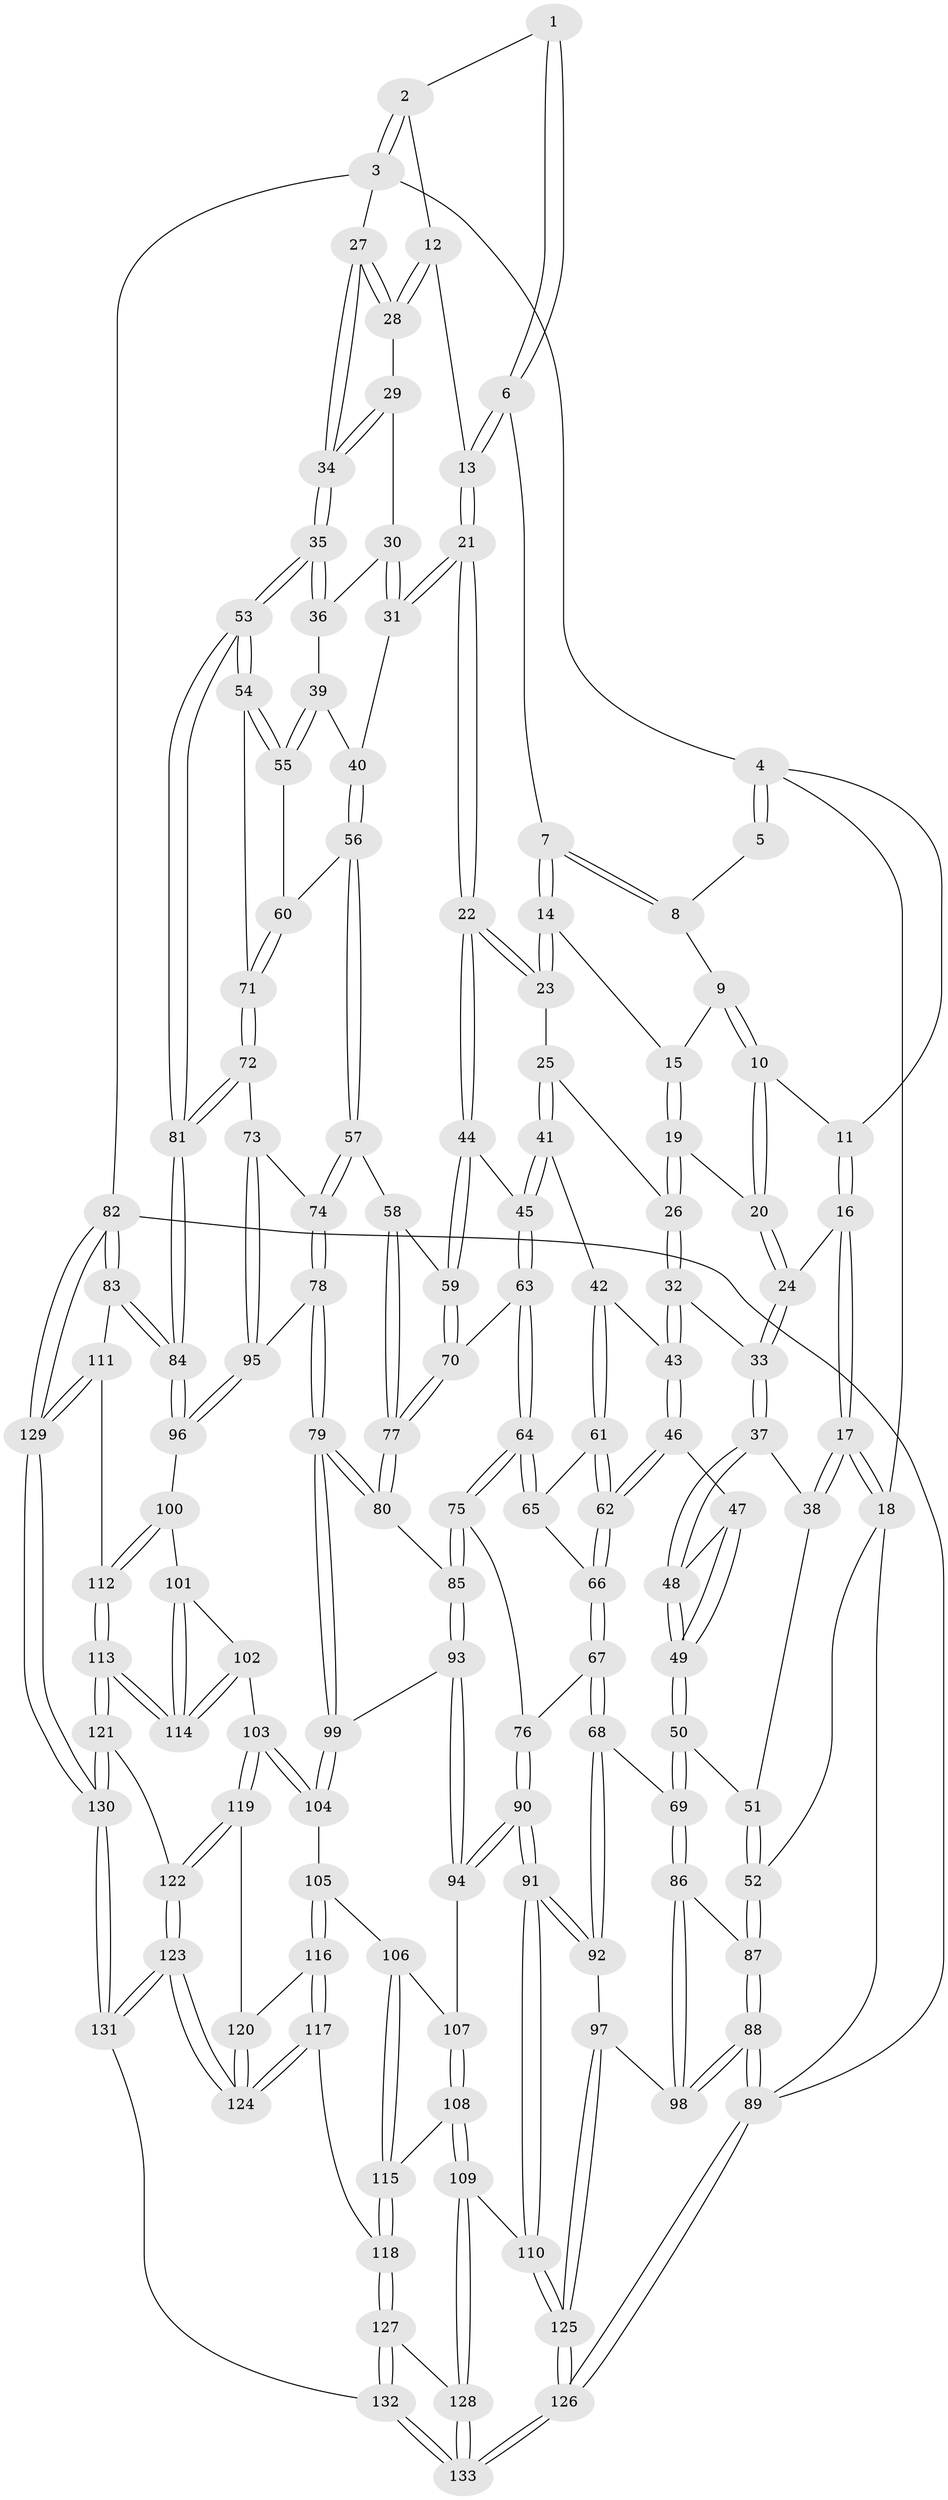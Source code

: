 // Generated by graph-tools (version 1.1) at 2025/03/03/09/25 03:03:21]
// undirected, 133 vertices, 329 edges
graph export_dot {
graph [start="1"]
  node [color=gray90,style=filled];
  1 [pos="+0.7657073858368226+0"];
  2 [pos="+0.9737300334227225+0"];
  3 [pos="+1+0"];
  4 [pos="+0.26539593254945476+0"];
  5 [pos="+0.5950150849791253+0"];
  6 [pos="+0.7185959570357512+0.11986523069890816"];
  7 [pos="+0.6133168287748547+0.1257650864741561"];
  8 [pos="+0.5950496209609017+0.010683540977187702"];
  9 [pos="+0.49764070009026823+0.10018890147690346"];
  10 [pos="+0.3018748700656954+0"];
  11 [pos="+0.26578937587303875+0"];
  12 [pos="+0.8018373209677867+0.1763882516883225"];
  13 [pos="+0.7733171996601069+0.17994392992868277"];
  14 [pos="+0.5868196207381152+0.14918483241182967"];
  15 [pos="+0.5293564266520159+0.13084962268225864"];
  16 [pos="+0.025463677511739162+0.18666435615518875"];
  17 [pos="+0+0.24407076774015965"];
  18 [pos="+0+0.2722608065092701"];
  19 [pos="+0.442655622906453+0.2217741180956217"];
  20 [pos="+0.2939069968489306+0.1770856701576627"];
  21 [pos="+0.7012579415754558+0.3209765901707896"];
  22 [pos="+0.700981626718034+0.3211921366486908"];
  23 [pos="+0.5859960962012821+0.2649913884636981"];
  24 [pos="+0.2824233592256245+0.19997917000354212"];
  25 [pos="+0.5220462884019965+0.29048776399052884"];
  26 [pos="+0.5200556549751243+0.2889490803633617"];
  27 [pos="+1+0"];
  28 [pos="+0.8886802818495132+0.19864778898424568"];
  29 [pos="+0.9154678378117914+0.27451408115172465"];
  30 [pos="+0.9134686269460783+0.2798296561538184"];
  31 [pos="+0.867391011130554+0.33809730555245415"];
  32 [pos="+0.3352332491155431+0.3049854353103217"];
  33 [pos="+0.27864941285794853+0.2236062673417991"];
  34 [pos="+1+0.29866917549924116"];
  35 [pos="+1+0.31754995930649665"];
  36 [pos="+0.9629351761731607+0.3586041015594917"];
  37 [pos="+0.2386233506593741+0.2724909295331932"];
  38 [pos="+0.12056429226029905+0.30862426663909853"];
  39 [pos="+0.957148879242816+0.3884200250012035"];
  40 [pos="+0.8735067794232014+0.3712469572047272"];
  41 [pos="+0.4955111044036457+0.3517469947400288"];
  42 [pos="+0.4466346958595093+0.3705538762654706"];
  43 [pos="+0.33538841140682796+0.3052394927412938"];
  44 [pos="+0.6958501557981291+0.3832855378083196"];
  45 [pos="+0.5399230102922186+0.42021461878294114"];
  46 [pos="+0.33384163804657+0.42688742803685653"];
  47 [pos="+0.2986553312106078+0.4278792498973159"];
  48 [pos="+0.23391905032852484+0.3042744967925509"];
  49 [pos="+0.18546084805274993+0.46887113097115674"];
  50 [pos="+0.1680685532515163+0.4914119388712139"];
  51 [pos="+0.11668178695641376+0.3770897972131091"];
  52 [pos="+0+0.3925257139307051"];
  53 [pos="+1+0.4851648168052049"];
  54 [pos="+1+0.4529192611446728"];
  55 [pos="+0.9807322608223883+0.4416339444505367"];
  56 [pos="+0.8657980902205912+0.44060634787646624"];
  57 [pos="+0.7908448809212502+0.4830098409069032"];
  58 [pos="+0.7819624522420797+0.47927690233225734"];
  59 [pos="+0.6979236906534502+0.39066015579415175"];
  60 [pos="+0.9070631212170954+0.45701470339972644"];
  61 [pos="+0.4335822767969156+0.3971058595301735"];
  62 [pos="+0.3455376702491578+0.4382513776163047"];
  63 [pos="+0.5287707009375843+0.5169753947230622"];
  64 [pos="+0.5137986693007799+0.527435518439066"];
  65 [pos="+0.4445618364126819+0.4578777179629942"];
  66 [pos="+0.3563975114832204+0.48945275940584043"];
  67 [pos="+0.35086246602506677+0.5269687269648148"];
  68 [pos="+0.1961178131488138+0.5662636944676394"];
  69 [pos="+0.1544349483036119+0.5307428110946684"];
  70 [pos="+0.6151008864997276+0.5227935025095616"];
  71 [pos="+0.9231243112600523+0.541311671596725"];
  72 [pos="+0.9202050008290444+0.5784278193586995"];
  73 [pos="+0.8962516758928304+0.5890104326663991"];
  74 [pos="+0.793917930241663+0.49137153821466956"];
  75 [pos="+0.5024393299651223+0.5457099449884694"];
  76 [pos="+0.40977770878173453+0.5760846487994766"];
  77 [pos="+0.6632478888725293+0.5782432456862431"];
  78 [pos="+0.763213197732598+0.6599527884072561"];
  79 [pos="+0.7342876127303414+0.6770231977441442"];
  80 [pos="+0.6654623660726035+0.5900985933792112"];
  81 [pos="+1+0.6338455574876981"];
  82 [pos="+1+1"];
  83 [pos="+1+0.8298672862134087"];
  84 [pos="+1+0.6982967352464375"];
  85 [pos="+0.5458563983515466+0.660740352013516"];
  86 [pos="+0.016028630437580668+0.5487491762994634"];
  87 [pos="+0+0.5562277215338987"];
  88 [pos="+0+0.865427062110675"];
  89 [pos="+0+1"];
  90 [pos="+0.3731021614220887+0.7233179900383188"];
  91 [pos="+0.2918264037068187+0.7736734868011658"];
  92 [pos="+0.2673136082123517+0.7650100151350169"];
  93 [pos="+0.5384385747051729+0.7260288836040555"];
  94 [pos="+0.5329848687432092+0.7317012535930935"];
  95 [pos="+0.8625586232646241+0.6498599447073401"];
  96 [pos="+0.924499675900053+0.7387519194886608"];
  97 [pos="+0.2568895017739296+0.7689239468162468"];
  98 [pos="+0.17013818279371515+0.7781669784254837"];
  99 [pos="+0.7194535123157397+0.7209073208632226"];
  100 [pos="+0.9022299888868789+0.7698116740273834"];
  101 [pos="+0.8780881135108366+0.7850786217178003"];
  102 [pos="+0.7707504578187213+0.8095125972648792"];
  103 [pos="+0.7571559546141529+0.809067865334053"];
  104 [pos="+0.7345125142634604+0.7690324314480224"];
  105 [pos="+0.5796148644980023+0.8375130307627927"];
  106 [pos="+0.551740759460315+0.8048920608246182"];
  107 [pos="+0.5350674202511629+0.7447473216556799"];
  108 [pos="+0.42370950728275814+0.8816555361016731"];
  109 [pos="+0.354705312005985+0.8924623878299855"];
  110 [pos="+0.32779833248324297+0.8541662261061581"];
  111 [pos="+1+0.8859936313825636"];
  112 [pos="+0.9685826145515888+0.8898449180740756"];
  113 [pos="+0.9014671272614709+0.9293517040766452"];
  114 [pos="+0.8975236537874769+0.9222540897025713"];
  115 [pos="+0.47684914917962673+0.8818624919103224"];
  116 [pos="+0.5938983371715431+0.8749416857484026"];
  117 [pos="+0.5934631299669425+0.8947660885643752"];
  118 [pos="+0.5266860947668565+0.9272469350972179"];
  119 [pos="+0.756261120108885+0.8116175357123517"];
  120 [pos="+0.7170357227008661+0.8385495987793545"];
  121 [pos="+0.8632374991185915+1"];
  122 [pos="+0.7562885992406776+0.8119833155274897"];
  123 [pos="+0.70637382188148+1"];
  124 [pos="+0.6392588075541673+0.9531939882916449"];
  125 [pos="+0.05577341798933565+1"];
  126 [pos="+0+1"];
  127 [pos="+0.523186916270333+0.9385922156840295"];
  128 [pos="+0.38047823193639607+1"];
  129 [pos="+0.849514515712758+1"];
  130 [pos="+0.8173657862801519+1"];
  131 [pos="+0.7210551538251653+1"];
  132 [pos="+0.6958952801166646+1"];
  133 [pos="+0.3683959262238706+1"];
  1 -- 2;
  1 -- 6;
  1 -- 6;
  2 -- 3;
  2 -- 3;
  2 -- 12;
  3 -- 4;
  3 -- 27;
  3 -- 82;
  4 -- 5;
  4 -- 5;
  4 -- 11;
  4 -- 18;
  5 -- 8;
  6 -- 7;
  6 -- 13;
  6 -- 13;
  7 -- 8;
  7 -- 8;
  7 -- 14;
  7 -- 14;
  8 -- 9;
  9 -- 10;
  9 -- 10;
  9 -- 15;
  10 -- 11;
  10 -- 20;
  10 -- 20;
  11 -- 16;
  11 -- 16;
  12 -- 13;
  12 -- 28;
  12 -- 28;
  13 -- 21;
  13 -- 21;
  14 -- 15;
  14 -- 23;
  14 -- 23;
  15 -- 19;
  15 -- 19;
  16 -- 17;
  16 -- 17;
  16 -- 24;
  17 -- 18;
  17 -- 18;
  17 -- 38;
  17 -- 38;
  18 -- 52;
  18 -- 89;
  19 -- 20;
  19 -- 26;
  19 -- 26;
  20 -- 24;
  20 -- 24;
  21 -- 22;
  21 -- 22;
  21 -- 31;
  21 -- 31;
  22 -- 23;
  22 -- 23;
  22 -- 44;
  22 -- 44;
  23 -- 25;
  24 -- 33;
  24 -- 33;
  25 -- 26;
  25 -- 41;
  25 -- 41;
  26 -- 32;
  26 -- 32;
  27 -- 28;
  27 -- 28;
  27 -- 34;
  27 -- 34;
  28 -- 29;
  29 -- 30;
  29 -- 34;
  29 -- 34;
  30 -- 31;
  30 -- 31;
  30 -- 36;
  31 -- 40;
  32 -- 33;
  32 -- 43;
  32 -- 43;
  33 -- 37;
  33 -- 37;
  34 -- 35;
  34 -- 35;
  35 -- 36;
  35 -- 36;
  35 -- 53;
  35 -- 53;
  36 -- 39;
  37 -- 38;
  37 -- 48;
  37 -- 48;
  38 -- 51;
  39 -- 40;
  39 -- 55;
  39 -- 55;
  40 -- 56;
  40 -- 56;
  41 -- 42;
  41 -- 45;
  41 -- 45;
  42 -- 43;
  42 -- 61;
  42 -- 61;
  43 -- 46;
  43 -- 46;
  44 -- 45;
  44 -- 59;
  44 -- 59;
  45 -- 63;
  45 -- 63;
  46 -- 47;
  46 -- 62;
  46 -- 62;
  47 -- 48;
  47 -- 49;
  47 -- 49;
  48 -- 49;
  48 -- 49;
  49 -- 50;
  49 -- 50;
  50 -- 51;
  50 -- 69;
  50 -- 69;
  51 -- 52;
  51 -- 52;
  52 -- 87;
  52 -- 87;
  53 -- 54;
  53 -- 54;
  53 -- 81;
  53 -- 81;
  54 -- 55;
  54 -- 55;
  54 -- 71;
  55 -- 60;
  56 -- 57;
  56 -- 57;
  56 -- 60;
  57 -- 58;
  57 -- 74;
  57 -- 74;
  58 -- 59;
  58 -- 77;
  58 -- 77;
  59 -- 70;
  59 -- 70;
  60 -- 71;
  60 -- 71;
  61 -- 62;
  61 -- 62;
  61 -- 65;
  62 -- 66;
  62 -- 66;
  63 -- 64;
  63 -- 64;
  63 -- 70;
  64 -- 65;
  64 -- 65;
  64 -- 75;
  64 -- 75;
  65 -- 66;
  66 -- 67;
  66 -- 67;
  67 -- 68;
  67 -- 68;
  67 -- 76;
  68 -- 69;
  68 -- 92;
  68 -- 92;
  69 -- 86;
  69 -- 86;
  70 -- 77;
  70 -- 77;
  71 -- 72;
  71 -- 72;
  72 -- 73;
  72 -- 81;
  72 -- 81;
  73 -- 74;
  73 -- 95;
  73 -- 95;
  74 -- 78;
  74 -- 78;
  75 -- 76;
  75 -- 85;
  75 -- 85;
  76 -- 90;
  76 -- 90;
  77 -- 80;
  77 -- 80;
  78 -- 79;
  78 -- 79;
  78 -- 95;
  79 -- 80;
  79 -- 80;
  79 -- 99;
  79 -- 99;
  80 -- 85;
  81 -- 84;
  81 -- 84;
  82 -- 83;
  82 -- 83;
  82 -- 129;
  82 -- 129;
  82 -- 89;
  83 -- 84;
  83 -- 84;
  83 -- 111;
  84 -- 96;
  84 -- 96;
  85 -- 93;
  85 -- 93;
  86 -- 87;
  86 -- 98;
  86 -- 98;
  87 -- 88;
  87 -- 88;
  88 -- 89;
  88 -- 89;
  88 -- 98;
  88 -- 98;
  89 -- 126;
  89 -- 126;
  90 -- 91;
  90 -- 91;
  90 -- 94;
  90 -- 94;
  91 -- 92;
  91 -- 92;
  91 -- 110;
  91 -- 110;
  92 -- 97;
  93 -- 94;
  93 -- 94;
  93 -- 99;
  94 -- 107;
  95 -- 96;
  95 -- 96;
  96 -- 100;
  97 -- 98;
  97 -- 125;
  97 -- 125;
  99 -- 104;
  99 -- 104;
  100 -- 101;
  100 -- 112;
  100 -- 112;
  101 -- 102;
  101 -- 114;
  101 -- 114;
  102 -- 103;
  102 -- 114;
  102 -- 114;
  103 -- 104;
  103 -- 104;
  103 -- 119;
  103 -- 119;
  104 -- 105;
  105 -- 106;
  105 -- 116;
  105 -- 116;
  106 -- 107;
  106 -- 115;
  106 -- 115;
  107 -- 108;
  107 -- 108;
  108 -- 109;
  108 -- 109;
  108 -- 115;
  109 -- 110;
  109 -- 128;
  109 -- 128;
  110 -- 125;
  110 -- 125;
  111 -- 112;
  111 -- 129;
  111 -- 129;
  112 -- 113;
  112 -- 113;
  113 -- 114;
  113 -- 114;
  113 -- 121;
  113 -- 121;
  115 -- 118;
  115 -- 118;
  116 -- 117;
  116 -- 117;
  116 -- 120;
  117 -- 118;
  117 -- 124;
  117 -- 124;
  118 -- 127;
  118 -- 127;
  119 -- 120;
  119 -- 122;
  119 -- 122;
  120 -- 124;
  120 -- 124;
  121 -- 122;
  121 -- 130;
  121 -- 130;
  122 -- 123;
  122 -- 123;
  123 -- 124;
  123 -- 124;
  123 -- 131;
  123 -- 131;
  125 -- 126;
  125 -- 126;
  126 -- 133;
  126 -- 133;
  127 -- 128;
  127 -- 132;
  127 -- 132;
  128 -- 133;
  128 -- 133;
  129 -- 130;
  129 -- 130;
  130 -- 131;
  130 -- 131;
  131 -- 132;
  132 -- 133;
  132 -- 133;
}
